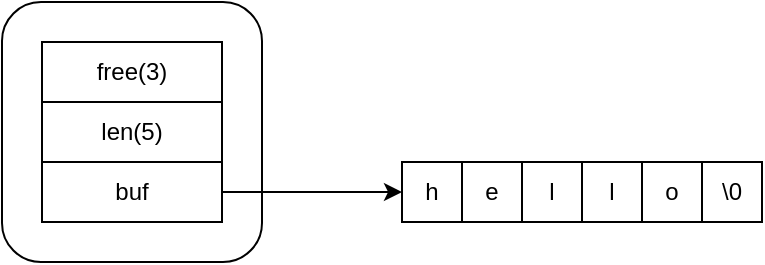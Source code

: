 <mxfile version="26.0.15">
  <diagram name="第 1 页" id="Xw9H4mOGUcQI9XDXj7rM">
    <mxGraphModel dx="1026" dy="650" grid="1" gridSize="10" guides="1" tooltips="1" connect="1" arrows="1" fold="1" page="1" pageScale="1" pageWidth="827" pageHeight="1169" math="0" shadow="0">
      <root>
        <mxCell id="0" />
        <mxCell id="1" parent="0" />
        <mxCell id="yHtsaDN8I7iUhDzwaENh-1" value="" style="rounded=1;whiteSpace=wrap;html=1;" vertex="1" parent="1">
          <mxGeometry x="270" y="240" width="130" height="130" as="geometry" />
        </mxCell>
        <mxCell id="yHtsaDN8I7iUhDzwaENh-2" value="free(3)" style="rounded=0;whiteSpace=wrap;html=1;" vertex="1" parent="1">
          <mxGeometry x="290" y="260" width="90" height="30" as="geometry" />
        </mxCell>
        <mxCell id="yHtsaDN8I7iUhDzwaENh-3" value="len(5)" style="rounded=0;whiteSpace=wrap;html=1;" vertex="1" parent="1">
          <mxGeometry x="290" y="290" width="90" height="30" as="geometry" />
        </mxCell>
        <mxCell id="yHtsaDN8I7iUhDzwaENh-12" style="edgeStyle=orthogonalEdgeStyle;rounded=0;orthogonalLoop=1;jettySize=auto;html=1;entryX=0;entryY=0.5;entryDx=0;entryDy=0;" edge="1" parent="1" source="yHtsaDN8I7iUhDzwaENh-4" target="yHtsaDN8I7iUhDzwaENh-5">
          <mxGeometry relative="1" as="geometry" />
        </mxCell>
        <mxCell id="yHtsaDN8I7iUhDzwaENh-4" value="buf" style="rounded=0;whiteSpace=wrap;html=1;" vertex="1" parent="1">
          <mxGeometry x="290" y="320" width="90" height="30" as="geometry" />
        </mxCell>
        <mxCell id="yHtsaDN8I7iUhDzwaENh-5" value="&lt;span style=&quot;color: rgba(0, 0, 0, 0); font-family: monospace; font-size: 0px; text-align: start; text-wrap-mode: nowrap;&quot;&gt;%3CmxGraphModel%3E%3Croot%3E%3CmxCell%20id%3D%220%22%2F%3E%3CmxCell%20id%3D%221%22%20parent%3D%220%22%2F%3E%3CmxCell%20id%3D%222%22%20value%3D%22%22%20style%3D%22rounded%3D0%3BwhiteSpace%3Dwrap%3Bhtml%3D1%3B%22%20vertex%3D%221%22%20parent%3D%221%22%3E%3CmxGeometry%20x%3D%22290%22%20y%3D%22230%22%20width%3D%22120%22%20height%3D%2260%22%20as%3D%22geometry%22%2F%3E%3C%2FmxCell%3E%3C%2Froot%3E%3C%2FmxGraphModel%3E&lt;/span&gt;h" style="rounded=0;whiteSpace=wrap;html=1;" vertex="1" parent="1">
          <mxGeometry x="470" y="320" width="30" height="30" as="geometry" />
        </mxCell>
        <mxCell id="yHtsaDN8I7iUhDzwaENh-7" value="e" style="rounded=0;whiteSpace=wrap;html=1;" vertex="1" parent="1">
          <mxGeometry x="500" y="320" width="30" height="30" as="geometry" />
        </mxCell>
        <mxCell id="yHtsaDN8I7iUhDzwaENh-8" value="l" style="rounded=0;whiteSpace=wrap;html=1;" vertex="1" parent="1">
          <mxGeometry x="530" y="320" width="30" height="30" as="geometry" />
        </mxCell>
        <mxCell id="yHtsaDN8I7iUhDzwaENh-9" value="l" style="rounded=0;whiteSpace=wrap;html=1;" vertex="1" parent="1">
          <mxGeometry x="560" y="320" width="30" height="30" as="geometry" />
        </mxCell>
        <mxCell id="yHtsaDN8I7iUhDzwaENh-10" value="o" style="rounded=0;whiteSpace=wrap;html=1;" vertex="1" parent="1">
          <mxGeometry x="590" y="320" width="30" height="30" as="geometry" />
        </mxCell>
        <mxCell id="yHtsaDN8I7iUhDzwaENh-11" value="\0" style="rounded=0;whiteSpace=wrap;html=1;" vertex="1" parent="1">
          <mxGeometry x="620" y="320" width="30" height="30" as="geometry" />
        </mxCell>
      </root>
    </mxGraphModel>
  </diagram>
</mxfile>
